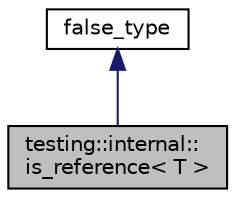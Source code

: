 digraph "testing::internal::is_reference&lt; T &gt;"
{
  edge [fontname="Helvetica",fontsize="10",labelfontname="Helvetica",labelfontsize="10"];
  node [fontname="Helvetica",fontsize="10",shape=record];
  Node0 [label="testing::internal::\lis_reference\< T \>",height=0.2,width=0.4,color="black", fillcolor="grey75", style="filled", fontcolor="black"];
  Node1 -> Node0 [dir="back",color="midnightblue",fontsize="10",style="solid",fontname="Helvetica"];
  Node1 [label="false_type",height=0.2,width=0.4,color="black", fillcolor="white", style="filled",URL="$structtesting_1_1internal_1_1bool__constant.html"];
}
